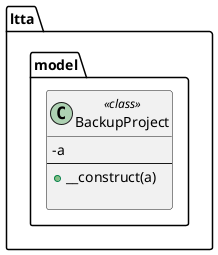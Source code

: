 @startuml
namespace ltta.model {
  class BackupProject << class >> {
    –a
    --
    +__construct(a)

  }
}
@enduml
